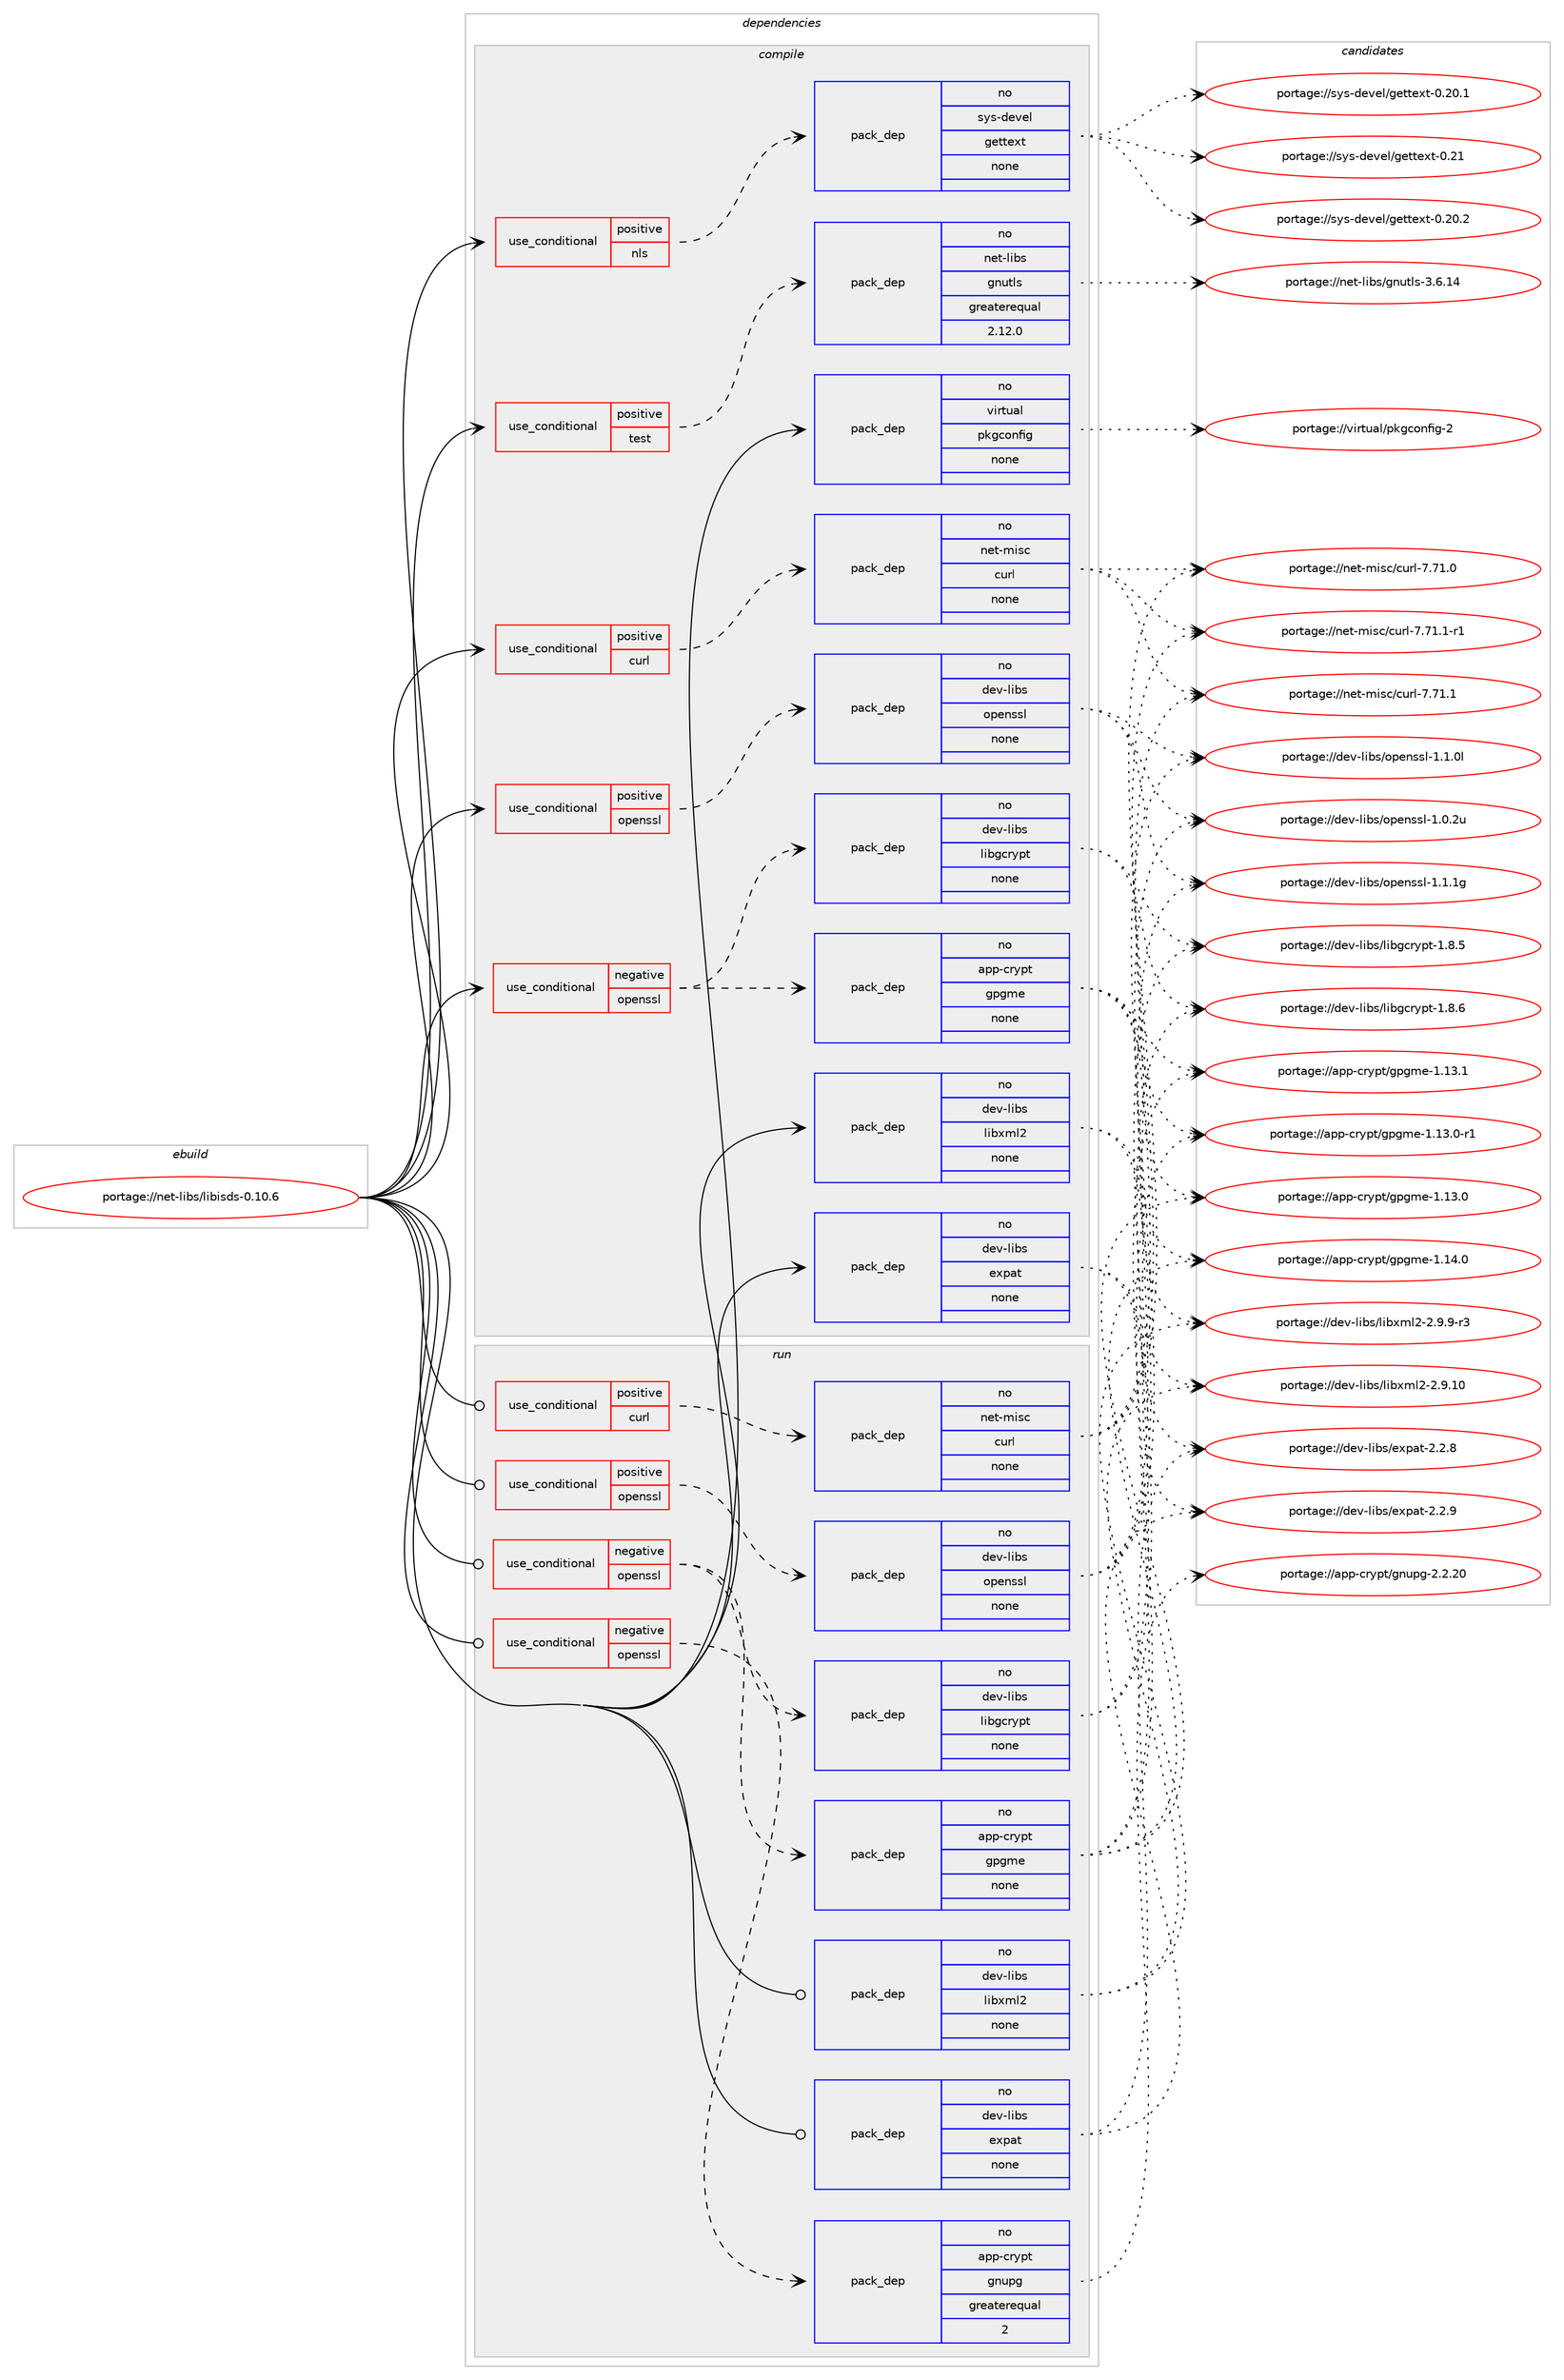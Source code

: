 digraph prolog {

# *************
# Graph options
# *************

newrank=true;
concentrate=true;
compound=true;
graph [rankdir=LR,fontname=Helvetica,fontsize=10,ranksep=1.5];#, ranksep=2.5, nodesep=0.2];
edge  [arrowhead=vee];
node  [fontname=Helvetica,fontsize=10];

# **********
# The ebuild
# **********

subgraph cluster_leftcol {
color=gray;
rank=same;
label=<<i>ebuild</i>>;
id [label="portage://net-libs/libisds-0.10.6", color=red, width=4, href="../net-libs/libisds-0.10.6.svg"];
}

# ****************
# The dependencies
# ****************

subgraph cluster_midcol {
color=gray;
label=<<i>dependencies</i>>;
subgraph cluster_compile {
fillcolor="#eeeeee";
style=filled;
label=<<i>compile</i>>;
subgraph cond682 {
dependency4298 [label=<<TABLE BORDER="0" CELLBORDER="1" CELLSPACING="0" CELLPADDING="4"><TR><TD ROWSPAN="3" CELLPADDING="10">use_conditional</TD></TR><TR><TD>negative</TD></TR><TR><TD>openssl</TD></TR></TABLE>>, shape=none, color=red];
subgraph pack3547 {
dependency4299 [label=<<TABLE BORDER="0" CELLBORDER="1" CELLSPACING="0" CELLPADDING="4" WIDTH="220"><TR><TD ROWSPAN="6" CELLPADDING="30">pack_dep</TD></TR><TR><TD WIDTH="110">no</TD></TR><TR><TD>app-crypt</TD></TR><TR><TD>gpgme</TD></TR><TR><TD>none</TD></TR><TR><TD></TD></TR></TABLE>>, shape=none, color=blue];
}
dependency4298:e -> dependency4299:w [weight=20,style="dashed",arrowhead="vee"];
subgraph pack3548 {
dependency4300 [label=<<TABLE BORDER="0" CELLBORDER="1" CELLSPACING="0" CELLPADDING="4" WIDTH="220"><TR><TD ROWSPAN="6" CELLPADDING="30">pack_dep</TD></TR><TR><TD WIDTH="110">no</TD></TR><TR><TD>dev-libs</TD></TR><TR><TD>libgcrypt</TD></TR><TR><TD>none</TD></TR><TR><TD></TD></TR></TABLE>>, shape=none, color=blue];
}
dependency4298:e -> dependency4300:w [weight=20,style="dashed",arrowhead="vee"];
}
id:e -> dependency4298:w [weight=20,style="solid",arrowhead="vee"];
subgraph cond683 {
dependency4301 [label=<<TABLE BORDER="0" CELLBORDER="1" CELLSPACING="0" CELLPADDING="4"><TR><TD ROWSPAN="3" CELLPADDING="10">use_conditional</TD></TR><TR><TD>positive</TD></TR><TR><TD>curl</TD></TR></TABLE>>, shape=none, color=red];
subgraph pack3549 {
dependency4302 [label=<<TABLE BORDER="0" CELLBORDER="1" CELLSPACING="0" CELLPADDING="4" WIDTH="220"><TR><TD ROWSPAN="6" CELLPADDING="30">pack_dep</TD></TR><TR><TD WIDTH="110">no</TD></TR><TR><TD>net-misc</TD></TR><TR><TD>curl</TD></TR><TR><TD>none</TD></TR><TR><TD></TD></TR></TABLE>>, shape=none, color=blue];
}
dependency4301:e -> dependency4302:w [weight=20,style="dashed",arrowhead="vee"];
}
id:e -> dependency4301:w [weight=20,style="solid",arrowhead="vee"];
subgraph cond684 {
dependency4303 [label=<<TABLE BORDER="0" CELLBORDER="1" CELLSPACING="0" CELLPADDING="4"><TR><TD ROWSPAN="3" CELLPADDING="10">use_conditional</TD></TR><TR><TD>positive</TD></TR><TR><TD>nls</TD></TR></TABLE>>, shape=none, color=red];
subgraph pack3550 {
dependency4304 [label=<<TABLE BORDER="0" CELLBORDER="1" CELLSPACING="0" CELLPADDING="4" WIDTH="220"><TR><TD ROWSPAN="6" CELLPADDING="30">pack_dep</TD></TR><TR><TD WIDTH="110">no</TD></TR><TR><TD>sys-devel</TD></TR><TR><TD>gettext</TD></TR><TR><TD>none</TD></TR><TR><TD></TD></TR></TABLE>>, shape=none, color=blue];
}
dependency4303:e -> dependency4304:w [weight=20,style="dashed",arrowhead="vee"];
}
id:e -> dependency4303:w [weight=20,style="solid",arrowhead="vee"];
subgraph cond685 {
dependency4305 [label=<<TABLE BORDER="0" CELLBORDER="1" CELLSPACING="0" CELLPADDING="4"><TR><TD ROWSPAN="3" CELLPADDING="10">use_conditional</TD></TR><TR><TD>positive</TD></TR><TR><TD>openssl</TD></TR></TABLE>>, shape=none, color=red];
subgraph pack3551 {
dependency4306 [label=<<TABLE BORDER="0" CELLBORDER="1" CELLSPACING="0" CELLPADDING="4" WIDTH="220"><TR><TD ROWSPAN="6" CELLPADDING="30">pack_dep</TD></TR><TR><TD WIDTH="110">no</TD></TR><TR><TD>dev-libs</TD></TR><TR><TD>openssl</TD></TR><TR><TD>none</TD></TR><TR><TD></TD></TR></TABLE>>, shape=none, color=blue];
}
dependency4305:e -> dependency4306:w [weight=20,style="dashed",arrowhead="vee"];
}
id:e -> dependency4305:w [weight=20,style="solid",arrowhead="vee"];
subgraph cond686 {
dependency4307 [label=<<TABLE BORDER="0" CELLBORDER="1" CELLSPACING="0" CELLPADDING="4"><TR><TD ROWSPAN="3" CELLPADDING="10">use_conditional</TD></TR><TR><TD>positive</TD></TR><TR><TD>test</TD></TR></TABLE>>, shape=none, color=red];
subgraph pack3552 {
dependency4308 [label=<<TABLE BORDER="0" CELLBORDER="1" CELLSPACING="0" CELLPADDING="4" WIDTH="220"><TR><TD ROWSPAN="6" CELLPADDING="30">pack_dep</TD></TR><TR><TD WIDTH="110">no</TD></TR><TR><TD>net-libs</TD></TR><TR><TD>gnutls</TD></TR><TR><TD>greaterequal</TD></TR><TR><TD>2.12.0</TD></TR></TABLE>>, shape=none, color=blue];
}
dependency4307:e -> dependency4308:w [weight=20,style="dashed",arrowhead="vee"];
}
id:e -> dependency4307:w [weight=20,style="solid",arrowhead="vee"];
subgraph pack3553 {
dependency4309 [label=<<TABLE BORDER="0" CELLBORDER="1" CELLSPACING="0" CELLPADDING="4" WIDTH="220"><TR><TD ROWSPAN="6" CELLPADDING="30">pack_dep</TD></TR><TR><TD WIDTH="110">no</TD></TR><TR><TD>dev-libs</TD></TR><TR><TD>expat</TD></TR><TR><TD>none</TD></TR><TR><TD></TD></TR></TABLE>>, shape=none, color=blue];
}
id:e -> dependency4309:w [weight=20,style="solid",arrowhead="vee"];
subgraph pack3554 {
dependency4310 [label=<<TABLE BORDER="0" CELLBORDER="1" CELLSPACING="0" CELLPADDING="4" WIDTH="220"><TR><TD ROWSPAN="6" CELLPADDING="30">pack_dep</TD></TR><TR><TD WIDTH="110">no</TD></TR><TR><TD>dev-libs</TD></TR><TR><TD>libxml2</TD></TR><TR><TD>none</TD></TR><TR><TD></TD></TR></TABLE>>, shape=none, color=blue];
}
id:e -> dependency4310:w [weight=20,style="solid",arrowhead="vee"];
subgraph pack3555 {
dependency4311 [label=<<TABLE BORDER="0" CELLBORDER="1" CELLSPACING="0" CELLPADDING="4" WIDTH="220"><TR><TD ROWSPAN="6" CELLPADDING="30">pack_dep</TD></TR><TR><TD WIDTH="110">no</TD></TR><TR><TD>virtual</TD></TR><TR><TD>pkgconfig</TD></TR><TR><TD>none</TD></TR><TR><TD></TD></TR></TABLE>>, shape=none, color=blue];
}
id:e -> dependency4311:w [weight=20,style="solid",arrowhead="vee"];
}
subgraph cluster_compileandrun {
fillcolor="#eeeeee";
style=filled;
label=<<i>compile and run</i>>;
}
subgraph cluster_run {
fillcolor="#eeeeee";
style=filled;
label=<<i>run</i>>;
subgraph cond687 {
dependency4312 [label=<<TABLE BORDER="0" CELLBORDER="1" CELLSPACING="0" CELLPADDING="4"><TR><TD ROWSPAN="3" CELLPADDING="10">use_conditional</TD></TR><TR><TD>negative</TD></TR><TR><TD>openssl</TD></TR></TABLE>>, shape=none, color=red];
subgraph pack3556 {
dependency4313 [label=<<TABLE BORDER="0" CELLBORDER="1" CELLSPACING="0" CELLPADDING="4" WIDTH="220"><TR><TD ROWSPAN="6" CELLPADDING="30">pack_dep</TD></TR><TR><TD WIDTH="110">no</TD></TR><TR><TD>app-crypt</TD></TR><TR><TD>gnupg</TD></TR><TR><TD>greaterequal</TD></TR><TR><TD>2</TD></TR></TABLE>>, shape=none, color=blue];
}
dependency4312:e -> dependency4313:w [weight=20,style="dashed",arrowhead="vee"];
}
id:e -> dependency4312:w [weight=20,style="solid",arrowhead="odot"];
subgraph cond688 {
dependency4314 [label=<<TABLE BORDER="0" CELLBORDER="1" CELLSPACING="0" CELLPADDING="4"><TR><TD ROWSPAN="3" CELLPADDING="10">use_conditional</TD></TR><TR><TD>negative</TD></TR><TR><TD>openssl</TD></TR></TABLE>>, shape=none, color=red];
subgraph pack3557 {
dependency4315 [label=<<TABLE BORDER="0" CELLBORDER="1" CELLSPACING="0" CELLPADDING="4" WIDTH="220"><TR><TD ROWSPAN="6" CELLPADDING="30">pack_dep</TD></TR><TR><TD WIDTH="110">no</TD></TR><TR><TD>app-crypt</TD></TR><TR><TD>gpgme</TD></TR><TR><TD>none</TD></TR><TR><TD></TD></TR></TABLE>>, shape=none, color=blue];
}
dependency4314:e -> dependency4315:w [weight=20,style="dashed",arrowhead="vee"];
subgraph pack3558 {
dependency4316 [label=<<TABLE BORDER="0" CELLBORDER="1" CELLSPACING="0" CELLPADDING="4" WIDTH="220"><TR><TD ROWSPAN="6" CELLPADDING="30">pack_dep</TD></TR><TR><TD WIDTH="110">no</TD></TR><TR><TD>dev-libs</TD></TR><TR><TD>libgcrypt</TD></TR><TR><TD>none</TD></TR><TR><TD></TD></TR></TABLE>>, shape=none, color=blue];
}
dependency4314:e -> dependency4316:w [weight=20,style="dashed",arrowhead="vee"];
}
id:e -> dependency4314:w [weight=20,style="solid",arrowhead="odot"];
subgraph cond689 {
dependency4317 [label=<<TABLE BORDER="0" CELLBORDER="1" CELLSPACING="0" CELLPADDING="4"><TR><TD ROWSPAN="3" CELLPADDING="10">use_conditional</TD></TR><TR><TD>positive</TD></TR><TR><TD>curl</TD></TR></TABLE>>, shape=none, color=red];
subgraph pack3559 {
dependency4318 [label=<<TABLE BORDER="0" CELLBORDER="1" CELLSPACING="0" CELLPADDING="4" WIDTH="220"><TR><TD ROWSPAN="6" CELLPADDING="30">pack_dep</TD></TR><TR><TD WIDTH="110">no</TD></TR><TR><TD>net-misc</TD></TR><TR><TD>curl</TD></TR><TR><TD>none</TD></TR><TR><TD></TD></TR></TABLE>>, shape=none, color=blue];
}
dependency4317:e -> dependency4318:w [weight=20,style="dashed",arrowhead="vee"];
}
id:e -> dependency4317:w [weight=20,style="solid",arrowhead="odot"];
subgraph cond690 {
dependency4319 [label=<<TABLE BORDER="0" CELLBORDER="1" CELLSPACING="0" CELLPADDING="4"><TR><TD ROWSPAN="3" CELLPADDING="10">use_conditional</TD></TR><TR><TD>positive</TD></TR><TR><TD>openssl</TD></TR></TABLE>>, shape=none, color=red];
subgraph pack3560 {
dependency4320 [label=<<TABLE BORDER="0" CELLBORDER="1" CELLSPACING="0" CELLPADDING="4" WIDTH="220"><TR><TD ROWSPAN="6" CELLPADDING="30">pack_dep</TD></TR><TR><TD WIDTH="110">no</TD></TR><TR><TD>dev-libs</TD></TR><TR><TD>openssl</TD></TR><TR><TD>none</TD></TR><TR><TD></TD></TR></TABLE>>, shape=none, color=blue];
}
dependency4319:e -> dependency4320:w [weight=20,style="dashed",arrowhead="vee"];
}
id:e -> dependency4319:w [weight=20,style="solid",arrowhead="odot"];
subgraph pack3561 {
dependency4321 [label=<<TABLE BORDER="0" CELLBORDER="1" CELLSPACING="0" CELLPADDING="4" WIDTH="220"><TR><TD ROWSPAN="6" CELLPADDING="30">pack_dep</TD></TR><TR><TD WIDTH="110">no</TD></TR><TR><TD>dev-libs</TD></TR><TR><TD>expat</TD></TR><TR><TD>none</TD></TR><TR><TD></TD></TR></TABLE>>, shape=none, color=blue];
}
id:e -> dependency4321:w [weight=20,style="solid",arrowhead="odot"];
subgraph pack3562 {
dependency4322 [label=<<TABLE BORDER="0" CELLBORDER="1" CELLSPACING="0" CELLPADDING="4" WIDTH="220"><TR><TD ROWSPAN="6" CELLPADDING="30">pack_dep</TD></TR><TR><TD WIDTH="110">no</TD></TR><TR><TD>dev-libs</TD></TR><TR><TD>libxml2</TD></TR><TR><TD>none</TD></TR><TR><TD></TD></TR></TABLE>>, shape=none, color=blue];
}
id:e -> dependency4322:w [weight=20,style="solid",arrowhead="odot"];
}
}

# **************
# The candidates
# **************

subgraph cluster_choices {
rank=same;
color=gray;
label=<<i>candidates</i>>;

subgraph choice3547 {
color=black;
nodesep=1;
choice9711211245991141211121164710311210310910145494649524648 [label="portage://app-crypt/gpgme-1.14.0", color=red, width=4,href="../app-crypt/gpgme-1.14.0.svg"];
choice9711211245991141211121164710311210310910145494649514649 [label="portage://app-crypt/gpgme-1.13.1", color=red, width=4,href="../app-crypt/gpgme-1.13.1.svg"];
choice97112112459911412111211647103112103109101454946495146484511449 [label="portage://app-crypt/gpgme-1.13.0-r1", color=red, width=4,href="../app-crypt/gpgme-1.13.0-r1.svg"];
choice9711211245991141211121164710311210310910145494649514648 [label="portage://app-crypt/gpgme-1.13.0", color=red, width=4,href="../app-crypt/gpgme-1.13.0.svg"];
dependency4299:e -> choice9711211245991141211121164710311210310910145494649524648:w [style=dotted,weight="100"];
dependency4299:e -> choice9711211245991141211121164710311210310910145494649514649:w [style=dotted,weight="100"];
dependency4299:e -> choice97112112459911412111211647103112103109101454946495146484511449:w [style=dotted,weight="100"];
dependency4299:e -> choice9711211245991141211121164710311210310910145494649514648:w [style=dotted,weight="100"];
}
subgraph choice3548 {
color=black;
nodesep=1;
choice1001011184510810598115471081059810399114121112116454946564654 [label="portage://dev-libs/libgcrypt-1.8.6", color=red, width=4,href="../dev-libs/libgcrypt-1.8.6.svg"];
choice1001011184510810598115471081059810399114121112116454946564653 [label="portage://dev-libs/libgcrypt-1.8.5", color=red, width=4,href="../dev-libs/libgcrypt-1.8.5.svg"];
dependency4300:e -> choice1001011184510810598115471081059810399114121112116454946564654:w [style=dotted,weight="100"];
dependency4300:e -> choice1001011184510810598115471081059810399114121112116454946564653:w [style=dotted,weight="100"];
}
subgraph choice3549 {
color=black;
nodesep=1;
choice11010111645109105115994799117114108455546554946494511449 [label="portage://net-misc/curl-7.71.1-r1", color=red, width=4,href="../net-misc/curl-7.71.1-r1.svg"];
choice1101011164510910511599479911711410845554655494649 [label="portage://net-misc/curl-7.71.1", color=red, width=4,href="../net-misc/curl-7.71.1.svg"];
choice1101011164510910511599479911711410845554655494648 [label="portage://net-misc/curl-7.71.0", color=red, width=4,href="../net-misc/curl-7.71.0.svg"];
dependency4302:e -> choice11010111645109105115994799117114108455546554946494511449:w [style=dotted,weight="100"];
dependency4302:e -> choice1101011164510910511599479911711410845554655494649:w [style=dotted,weight="100"];
dependency4302:e -> choice1101011164510910511599479911711410845554655494648:w [style=dotted,weight="100"];
}
subgraph choice3550 {
color=black;
nodesep=1;
choice11512111545100101118101108471031011161161011201164548465049 [label="portage://sys-devel/gettext-0.21", color=red, width=4,href="../sys-devel/gettext-0.21.svg"];
choice115121115451001011181011084710310111611610112011645484650484650 [label="portage://sys-devel/gettext-0.20.2", color=red, width=4,href="../sys-devel/gettext-0.20.2.svg"];
choice115121115451001011181011084710310111611610112011645484650484649 [label="portage://sys-devel/gettext-0.20.1", color=red, width=4,href="../sys-devel/gettext-0.20.1.svg"];
dependency4304:e -> choice11512111545100101118101108471031011161161011201164548465049:w [style=dotted,weight="100"];
dependency4304:e -> choice115121115451001011181011084710310111611610112011645484650484650:w [style=dotted,weight="100"];
dependency4304:e -> choice115121115451001011181011084710310111611610112011645484650484649:w [style=dotted,weight="100"];
}
subgraph choice3551 {
color=black;
nodesep=1;
choice100101118451081059811547111112101110115115108454946494649103 [label="portage://dev-libs/openssl-1.1.1g", color=red, width=4,href="../dev-libs/openssl-1.1.1g.svg"];
choice100101118451081059811547111112101110115115108454946494648108 [label="portage://dev-libs/openssl-1.1.0l", color=red, width=4,href="../dev-libs/openssl-1.1.0l.svg"];
choice100101118451081059811547111112101110115115108454946484650117 [label="portage://dev-libs/openssl-1.0.2u", color=red, width=4,href="../dev-libs/openssl-1.0.2u.svg"];
dependency4306:e -> choice100101118451081059811547111112101110115115108454946494649103:w [style=dotted,weight="100"];
dependency4306:e -> choice100101118451081059811547111112101110115115108454946494648108:w [style=dotted,weight="100"];
dependency4306:e -> choice100101118451081059811547111112101110115115108454946484650117:w [style=dotted,weight="100"];
}
subgraph choice3552 {
color=black;
nodesep=1;
choice11010111645108105981154710311011711610811545514654464952 [label="portage://net-libs/gnutls-3.6.14", color=red, width=4,href="../net-libs/gnutls-3.6.14.svg"];
dependency4308:e -> choice11010111645108105981154710311011711610811545514654464952:w [style=dotted,weight="100"];
}
subgraph choice3553 {
color=black;
nodesep=1;
choice10010111845108105981154710112011297116455046504657 [label="portage://dev-libs/expat-2.2.9", color=red, width=4,href="../dev-libs/expat-2.2.9.svg"];
choice10010111845108105981154710112011297116455046504656 [label="portage://dev-libs/expat-2.2.8", color=red, width=4,href="../dev-libs/expat-2.2.8.svg"];
dependency4309:e -> choice10010111845108105981154710112011297116455046504657:w [style=dotted,weight="100"];
dependency4309:e -> choice10010111845108105981154710112011297116455046504656:w [style=dotted,weight="100"];
}
subgraph choice3554 {
color=black;
nodesep=1;
choice10010111845108105981154710810598120109108504550465746574511451 [label="portage://dev-libs/libxml2-2.9.9-r3", color=red, width=4,href="../dev-libs/libxml2-2.9.9-r3.svg"];
choice100101118451081059811547108105981201091085045504657464948 [label="portage://dev-libs/libxml2-2.9.10", color=red, width=4,href="../dev-libs/libxml2-2.9.10.svg"];
dependency4310:e -> choice10010111845108105981154710810598120109108504550465746574511451:w [style=dotted,weight="100"];
dependency4310:e -> choice100101118451081059811547108105981201091085045504657464948:w [style=dotted,weight="100"];
}
subgraph choice3555 {
color=black;
nodesep=1;
choice1181051141161179710847112107103991111101021051034550 [label="portage://virtual/pkgconfig-2", color=red, width=4,href="../virtual/pkgconfig-2.svg"];
dependency4311:e -> choice1181051141161179710847112107103991111101021051034550:w [style=dotted,weight="100"];
}
subgraph choice3556 {
color=black;
nodesep=1;
choice9711211245991141211121164710311011711210345504650465048 [label="portage://app-crypt/gnupg-2.2.20", color=red, width=4,href="../app-crypt/gnupg-2.2.20.svg"];
dependency4313:e -> choice9711211245991141211121164710311011711210345504650465048:w [style=dotted,weight="100"];
}
subgraph choice3557 {
color=black;
nodesep=1;
choice9711211245991141211121164710311210310910145494649524648 [label="portage://app-crypt/gpgme-1.14.0", color=red, width=4,href="../app-crypt/gpgme-1.14.0.svg"];
choice9711211245991141211121164710311210310910145494649514649 [label="portage://app-crypt/gpgme-1.13.1", color=red, width=4,href="../app-crypt/gpgme-1.13.1.svg"];
choice97112112459911412111211647103112103109101454946495146484511449 [label="portage://app-crypt/gpgme-1.13.0-r1", color=red, width=4,href="../app-crypt/gpgme-1.13.0-r1.svg"];
choice9711211245991141211121164710311210310910145494649514648 [label="portage://app-crypt/gpgme-1.13.0", color=red, width=4,href="../app-crypt/gpgme-1.13.0.svg"];
dependency4315:e -> choice9711211245991141211121164710311210310910145494649524648:w [style=dotted,weight="100"];
dependency4315:e -> choice9711211245991141211121164710311210310910145494649514649:w [style=dotted,weight="100"];
dependency4315:e -> choice97112112459911412111211647103112103109101454946495146484511449:w [style=dotted,weight="100"];
dependency4315:e -> choice9711211245991141211121164710311210310910145494649514648:w [style=dotted,weight="100"];
}
subgraph choice3558 {
color=black;
nodesep=1;
choice1001011184510810598115471081059810399114121112116454946564654 [label="portage://dev-libs/libgcrypt-1.8.6", color=red, width=4,href="../dev-libs/libgcrypt-1.8.6.svg"];
choice1001011184510810598115471081059810399114121112116454946564653 [label="portage://dev-libs/libgcrypt-1.8.5", color=red, width=4,href="../dev-libs/libgcrypt-1.8.5.svg"];
dependency4316:e -> choice1001011184510810598115471081059810399114121112116454946564654:w [style=dotted,weight="100"];
dependency4316:e -> choice1001011184510810598115471081059810399114121112116454946564653:w [style=dotted,weight="100"];
}
subgraph choice3559 {
color=black;
nodesep=1;
choice11010111645109105115994799117114108455546554946494511449 [label="portage://net-misc/curl-7.71.1-r1", color=red, width=4,href="../net-misc/curl-7.71.1-r1.svg"];
choice1101011164510910511599479911711410845554655494649 [label="portage://net-misc/curl-7.71.1", color=red, width=4,href="../net-misc/curl-7.71.1.svg"];
choice1101011164510910511599479911711410845554655494648 [label="portage://net-misc/curl-7.71.0", color=red, width=4,href="../net-misc/curl-7.71.0.svg"];
dependency4318:e -> choice11010111645109105115994799117114108455546554946494511449:w [style=dotted,weight="100"];
dependency4318:e -> choice1101011164510910511599479911711410845554655494649:w [style=dotted,weight="100"];
dependency4318:e -> choice1101011164510910511599479911711410845554655494648:w [style=dotted,weight="100"];
}
subgraph choice3560 {
color=black;
nodesep=1;
choice100101118451081059811547111112101110115115108454946494649103 [label="portage://dev-libs/openssl-1.1.1g", color=red, width=4,href="../dev-libs/openssl-1.1.1g.svg"];
choice100101118451081059811547111112101110115115108454946494648108 [label="portage://dev-libs/openssl-1.1.0l", color=red, width=4,href="../dev-libs/openssl-1.1.0l.svg"];
choice100101118451081059811547111112101110115115108454946484650117 [label="portage://dev-libs/openssl-1.0.2u", color=red, width=4,href="../dev-libs/openssl-1.0.2u.svg"];
dependency4320:e -> choice100101118451081059811547111112101110115115108454946494649103:w [style=dotted,weight="100"];
dependency4320:e -> choice100101118451081059811547111112101110115115108454946494648108:w [style=dotted,weight="100"];
dependency4320:e -> choice100101118451081059811547111112101110115115108454946484650117:w [style=dotted,weight="100"];
}
subgraph choice3561 {
color=black;
nodesep=1;
choice10010111845108105981154710112011297116455046504657 [label="portage://dev-libs/expat-2.2.9", color=red, width=4,href="../dev-libs/expat-2.2.9.svg"];
choice10010111845108105981154710112011297116455046504656 [label="portage://dev-libs/expat-2.2.8", color=red, width=4,href="../dev-libs/expat-2.2.8.svg"];
dependency4321:e -> choice10010111845108105981154710112011297116455046504657:w [style=dotted,weight="100"];
dependency4321:e -> choice10010111845108105981154710112011297116455046504656:w [style=dotted,weight="100"];
}
subgraph choice3562 {
color=black;
nodesep=1;
choice10010111845108105981154710810598120109108504550465746574511451 [label="portage://dev-libs/libxml2-2.9.9-r3", color=red, width=4,href="../dev-libs/libxml2-2.9.9-r3.svg"];
choice100101118451081059811547108105981201091085045504657464948 [label="portage://dev-libs/libxml2-2.9.10", color=red, width=4,href="../dev-libs/libxml2-2.9.10.svg"];
dependency4322:e -> choice10010111845108105981154710810598120109108504550465746574511451:w [style=dotted,weight="100"];
dependency4322:e -> choice100101118451081059811547108105981201091085045504657464948:w [style=dotted,weight="100"];
}
}

}
